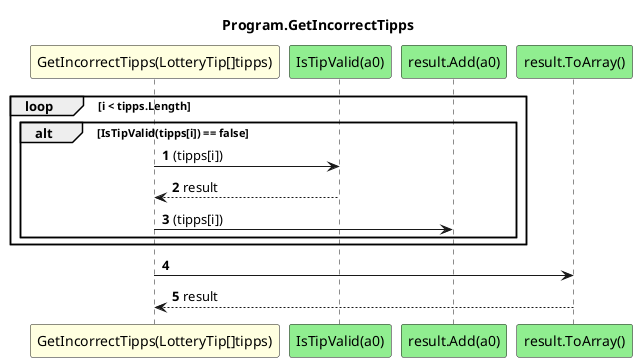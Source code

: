 @startuml Program.GetIncorrectTipps
title Program.GetIncorrectTipps
participant "GetIncorrectTipps(LotteryTip[]tipps)" as GetIncorrectTipps_p0 #LightYellow
participant "IsTipValid(a0)" as IsTipValid_a0 #LightGreen
participant "result.Add(a0)" as result_Add_a0 #LightGreen
participant "result.ToArray()" as result_ToArray #LightGreen
autonumber
loop i < tipps.Length
    alt IsTipValid(tipps[i]) == false
        GetIncorrectTipps_p0 -> IsTipValid_a0 : (tipps[i])
        IsTipValid_a0 --> GetIncorrectTipps_p0 : result
        GetIncorrectTipps_p0 -> result_Add_a0 : (tipps[i])
    end
end
GetIncorrectTipps_p0 -> result_ToArray
result_ToArray --> GetIncorrectTipps_p0 : result
@enduml

